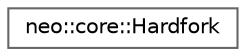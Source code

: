 digraph "Graphical Class Hierarchy"
{
 // LATEX_PDF_SIZE
  bgcolor="transparent";
  edge [fontname=Helvetica,fontsize=10,labelfontname=Helvetica,labelfontsize=10];
  node [fontname=Helvetica,fontsize=10,shape=box,height=0.2,width=0.4];
  rankdir="LR";
  Node0 [id="Node000000",label="neo::core::Hardfork",height=0.2,width=0.4,color="grey40", fillcolor="white", style="filled",URL="$structneo_1_1core_1_1_hardfork.html",tooltip="Hardfork configuration."];
}
